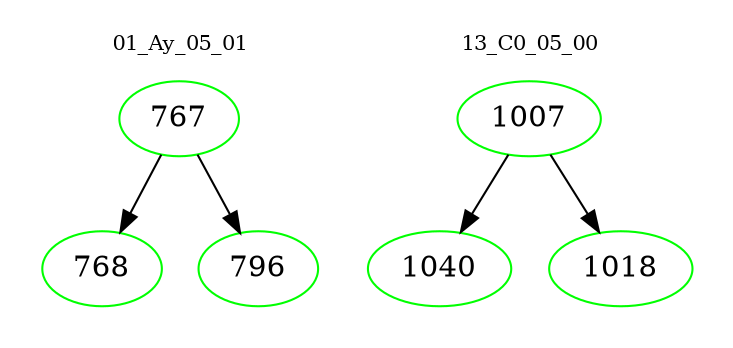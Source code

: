 digraph{
subgraph cluster_0 {
color = white
label = "01_Ay_05_01";
fontsize=10;
T0_767 [label="767", color="green"]
T0_767 -> T0_768 [color="black"]
T0_768 [label="768", color="green"]
T0_767 -> T0_796 [color="black"]
T0_796 [label="796", color="green"]
}
subgraph cluster_1 {
color = white
label = "13_C0_05_00";
fontsize=10;
T1_1007 [label="1007", color="green"]
T1_1007 -> T1_1040 [color="black"]
T1_1040 [label="1040", color="green"]
T1_1007 -> T1_1018 [color="black"]
T1_1018 [label="1018", color="green"]
}
}
